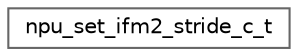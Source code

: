 digraph "Graphical Class Hierarchy"
{
 // LATEX_PDF_SIZE
  bgcolor="transparent";
  edge [fontname=Helvetica,fontsize=10,labelfontname=Helvetica,labelfontsize=10];
  node [fontname=Helvetica,fontsize=10,shape=box,height=0.2,width=0.4];
  rankdir="LR";
  Node0 [id="Node000000",label="npu_set_ifm2_stride_c_t",height=0.2,width=0.4,color="grey40", fillcolor="white", style="filled",URL="$structnpu__set__ifm2__stride__c__t.html",tooltip=" "];
}
